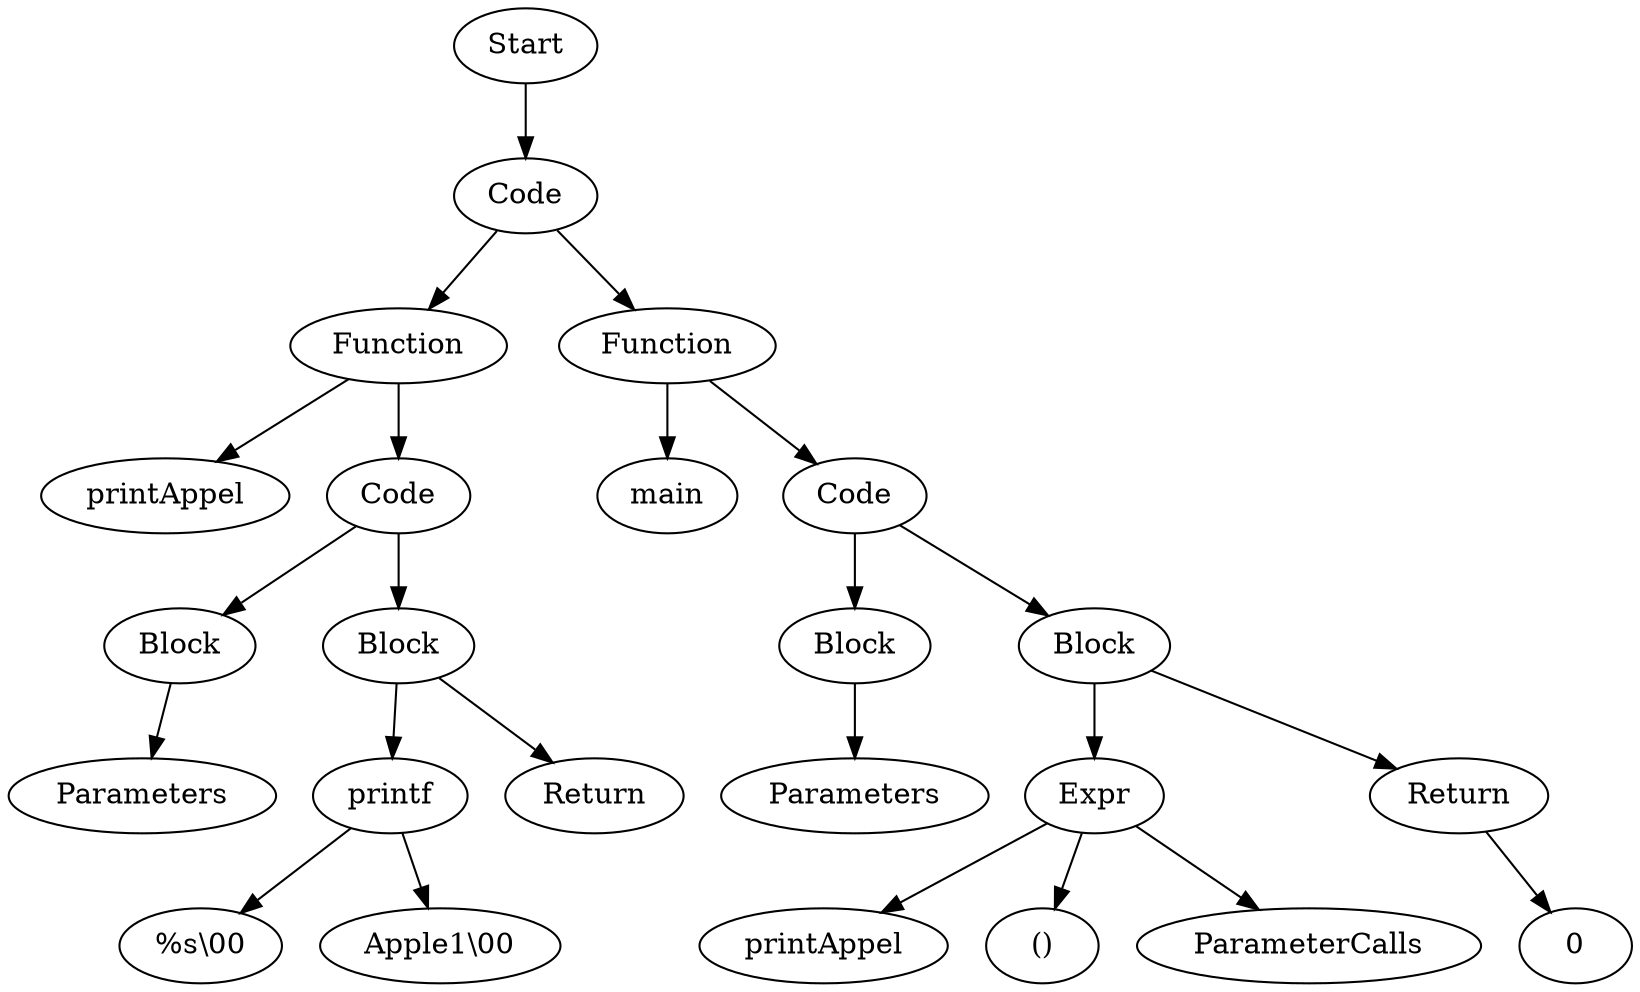 digraph AST {
  "135951639422496" [label="Start"];
  "135951639422496" -> "135951639418704";
  "135951639418704" [label="Code"];
  "135951639418704" -> "135951639425136";
  "135951639418704" -> "135951639424656";
  "135951639425136" [label="Function"];
  "135951639425136" -> "135951639418848";
  "135951639425136" -> "135951639420960";
  "135951639418848" [label="printAppel"];
  "135951639420960" [label="Code"];
  "135951639420960" -> "135951639395632";
  "135951639420960" -> "135951639381856";
  "135951639395632" [label="Block"];
  "135951639395632" -> "135951639424224";
  "135951639424224" [label="Parameters"];
  "135951639381856" [label="Block"];
  "135951639381856" -> "135951639418752";
  "135951639381856" -> "135951639380704";
  "135951639418752" [label="printf"];
  "135951639418752" -> "135951639421200";
  "135951639418752" -> "135951639421584";
  "135951639421200" [label="%s\\00"];
  "135951639421584" [label="Apple1\\00"];
  "135951639380704" [label="Return"];
  "135951639424656" [label="Function"];
  "135951639424656" -> "135951639380224";
  "135951639424656" -> "135951639386560";
  "135951639380224" [label="main"];
  "135951639386560" [label="Code"];
  "135951639386560" -> "135951639394672";
  "135951639386560" -> "135951639394528";
  "135951639394672" [label="Block"];
  "135951639394672" -> "135951639384496";
  "135951639384496" [label="Parameters"];
  "135951639394528" [label="Block"];
  "135951639394528" -> "135951639393952";
  "135951639394528" -> "135951639382960";
  "135951639393952" [label="Expr"];
  "135951639393952" -> "135951639387760";
  "135951639393952" -> "135951639394960";
  "135951639393952" -> "135951639381280";
  "135951639387760" [label="printAppel"];
  "135951639394960" [label="()"];
  "135951639381280" [label="ParameterCalls"];
  "135951639382960" [label="Return"];
  "135951639382960" -> "135951639394144";
  "135951639394144" [label="0"];
}
